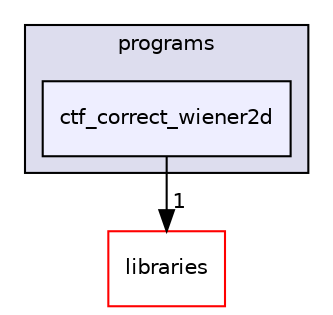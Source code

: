 digraph "xmipp/applications/programs/ctf_correct_wiener2d" {
  compound=true
  node [ fontsize="10", fontname="Helvetica"];
  edge [ labelfontsize="10", labelfontname="Helvetica"];
  subgraph clusterdir_592b16dc4070b933e5655da2b0d20bbb {
    graph [ bgcolor="#ddddee", pencolor="black", label="programs" fontname="Helvetica", fontsize="10", URL="dir_592b16dc4070b933e5655da2b0d20bbb.html"]
  dir_95f263203b0ece141f5e7e1c8126f846 [shape=box, label="ctf_correct_wiener2d", style="filled", fillcolor="#eeeeff", pencolor="black", URL="dir_95f263203b0ece141f5e7e1c8126f846.html"];
  }
  dir_29dba3f3840f20df3b04d1972e99046b [shape=box label="libraries" fillcolor="white" style="filled" color="red" URL="dir_29dba3f3840f20df3b04d1972e99046b.html"];
  dir_95f263203b0ece141f5e7e1c8126f846->dir_29dba3f3840f20df3b04d1972e99046b [headlabel="1", labeldistance=1.5 headhref="dir_000061_000027.html"];
}
